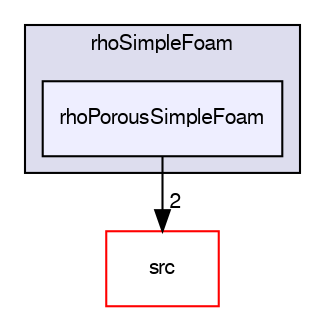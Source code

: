 digraph "applications/solvers/compressible/rhoSimpleFoam/rhoPorousSimpleFoam" {
  bgcolor=transparent;
  compound=true
  node [ fontsize="10", fontname="FreeSans"];
  edge [ labelfontsize="10", labelfontname="FreeSans"];
  subgraph clusterdir_02f8561ddd21433f2eae679929d7c0f8 {
    graph [ bgcolor="#ddddee", pencolor="black", label="rhoSimpleFoam" fontname="FreeSans", fontsize="10", URL="dir_02f8561ddd21433f2eae679929d7c0f8.html"]
  dir_13a994a6aad076f21e539e98e621c9d3 [shape=box, label="rhoPorousSimpleFoam", style="filled", fillcolor="#eeeeff", pencolor="black", URL="dir_13a994a6aad076f21e539e98e621c9d3.html"];
  }
  dir_68267d1309a1af8e8297ef4c3efbcdba [shape=box label="src" color="red" URL="dir_68267d1309a1af8e8297ef4c3efbcdba.html"];
  dir_13a994a6aad076f21e539e98e621c9d3->dir_68267d1309a1af8e8297ef4c3efbcdba [headlabel="2", labeldistance=1.5 headhref="dir_000031_000577.html"];
}

